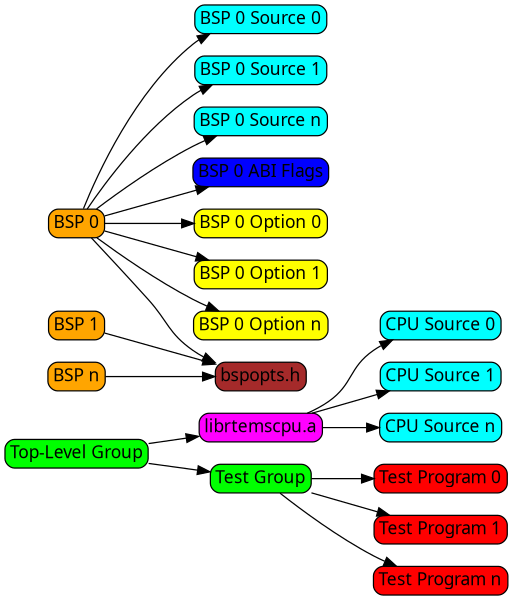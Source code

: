 # SPDX-License-Identifier: CC-BY-SA-4.0

# Copyright (C) 2019 embedded brains GmbH

digraph {
  size="4";
  margin="0";
  node [shape=box, style="filled, rounded", fontname="Sans serif", margin=0.05,width=0.05,height=0.05];
  g [shape=box,label="Top-Level Group", fillcolor=green];
  tg [label="Test Group", fillcolor=green];
  t0 [label="Test Program 0", fillcolor=red];
  t1 [label="Test Program 1", fillcolor=red];
  tn [label="Test Program n", fillcolor=red];
  lc [label="librtemscpu.a", fillcolor=magenta];
  b0 [label="BSP 0", fillcolor=orange];
  bn [label="BSP n", fillcolor=orange];
  b1 [label="BSP 1", fillcolor=orange];
  o0 [label="BSP 0 Option 0", fillcolor=yellow];
  o1 [label="BSP 0 Option 1", fillcolor=yellow];
  on [label="BSP 0 Option n", fillcolor=yellow];
  bo [label="bspopts.h", fillcolor=brown];
  abi [label="BSP 0 ABI Flags", fillcolor=blue];
  s0 [label="BSP 0 Source 0", fillcolor=cyan];
  s1 [label="BSP 0 Source 1", fillcolor=cyan];
  sn [label="BSP 0 Source n", fillcolor=cyan];
  c0 [label="CPU Source 0", fillcolor=cyan];
  c1 [label="CPU Source 1", fillcolor=cyan];
  cn [label="CPU Source n", fillcolor=cyan];
  rankdir=LR
  subgraph {
    b0 -> abi
    b0 -> o0
    b0 -> o1
    b0 -> on
    b0 -> bo
    b0 -> s0
    b0 -> s1
    b0 -> sn
    b1 -> bo
    bn -> bo
  }
  g -> tg
  g -> lc
  subgraph {
    tg -> t0
    tg -> t1
    tg -> tn
  }
  subgraph {
    lc -> c0
    lc -> c1
    lc -> cn
  }
  {
    rank=same
    b0 -> b1 [style=invis]
    b1 -> bn [style=invis]
  }
  {
    rank=same
    s0 -> s1 [style=invis]
    s1 -> sn [style=invis]
    s1 -> abi [style=invis]
    abi -> o0 [style=invis]
    o0 -> o1 [style=invis]
    o1 -> on [style=invis]
    on -> bo [style=invis]
    lc -> tg [style=invis]
  }
}

